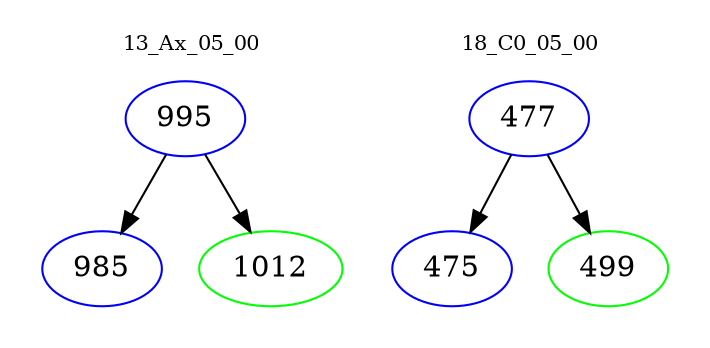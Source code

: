 digraph{
subgraph cluster_0 {
color = white
label = "13_Ax_05_00";
fontsize=10;
T0_995 [label="995", color="blue"]
T0_995 -> T0_985 [color="black"]
T0_985 [label="985", color="blue"]
T0_995 -> T0_1012 [color="black"]
T0_1012 [label="1012", color="green"]
}
subgraph cluster_1 {
color = white
label = "18_C0_05_00";
fontsize=10;
T1_477 [label="477", color="blue"]
T1_477 -> T1_475 [color="black"]
T1_475 [label="475", color="blue"]
T1_477 -> T1_499 [color="black"]
T1_499 [label="499", color="green"]
}
}
